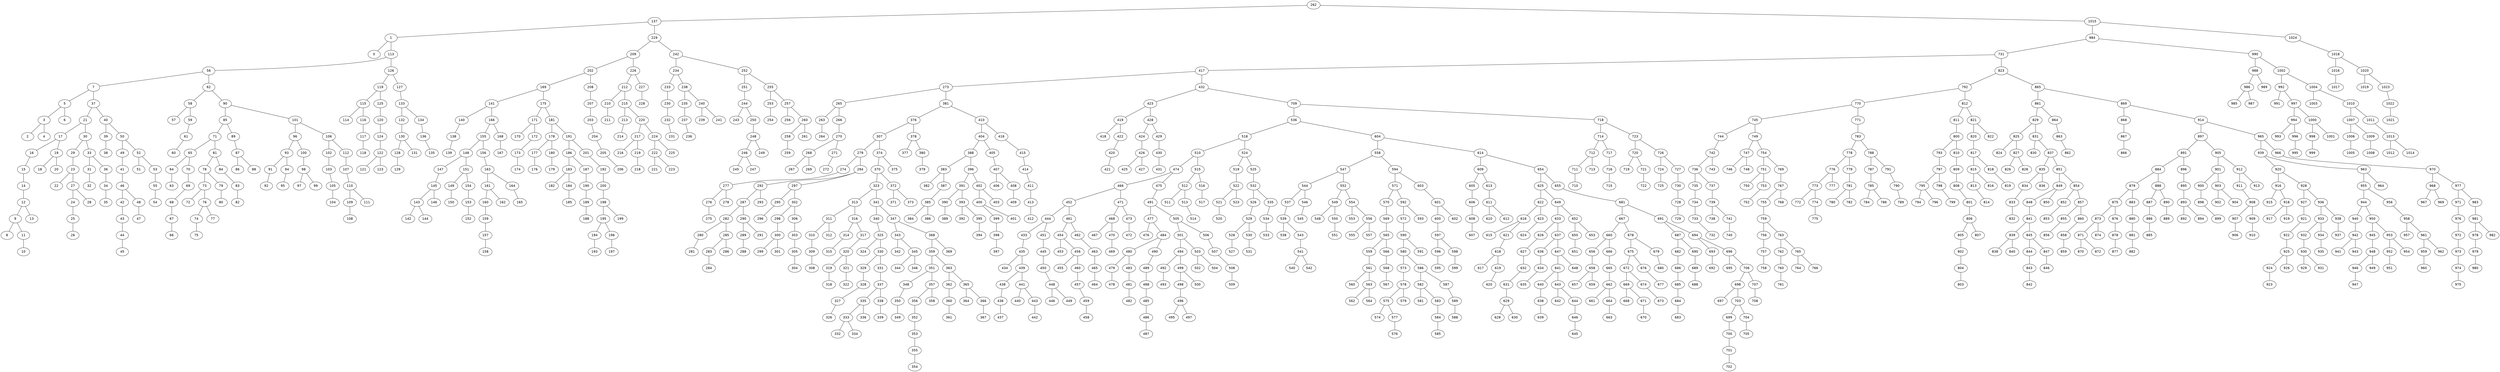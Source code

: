 graph BST {
    node [fontname="Helvetica"];
    262 [label="262"];
    262 -- 137;
    137 [label="137"];
    137 -- 1;
    1 [label="1"];
    1 -- 0;
    0 [label="0"];
    1 -- 113;
    113 [label="113"];
    113 -- 56;
    56 [label="56"];
    56 -- 7;
    7 [label="7"];
    7 -- 5;
    5 [label="5"];
    5 -- 3;
    3 [label="3"];
    3 -- 2;
    2 [label="2"];
    3 -- 4;
    4 [label="4"];
    5 -- 6;
    6 [label="6"];
    7 -- 37;
    37 [label="37"];
    37 -- 21;
    21 [label="21"];
    21 -- 17;
    17 [label="17"];
    17 -- 16;
    16 [label="16"];
    16 -- 15;
    15 [label="15"];
    15 -- 14;
    14 [label="14"];
    14 -- 12;
    12 [label="12"];
    12 -- 9;
    9 [label="9"];
    9 -- 8;
    8 [label="8"];
    9 -- 11;
    11 [label="11"];
    11 -- 10;
    10 [label="10"];
    12 -- 13;
    13 [label="13"];
    17 -- 19;
    19 [label="19"];
    19 -- 18;
    18 [label="18"];
    19 -- 20;
    20 [label="20"];
    21 -- 30;
    30 [label="30"];
    30 -- 29;
    29 [label="29"];
    29 -- 23;
    23 [label="23"];
    23 -- 22;
    22 [label="22"];
    23 -- 27;
    27 [label="27"];
    27 -- 24;
    24 [label="24"];
    24 -- 25;
    25 [label="25"];
    25 -- 26;
    26 [label="26"];
    27 -- 28;
    28 [label="28"];
    30 -- 33;
    33 [label="33"];
    33 -- 31;
    31 [label="31"];
    31 -- 32;
    32 [label="32"];
    33 -- 36;
    36 [label="36"];
    36 -- 34;
    34 [label="34"];
    34 -- 35;
    35 [label="35"];
    37 -- 40;
    40 [label="40"];
    40 -- 39;
    39 [label="39"];
    39 -- 38;
    38 [label="38"];
    40 -- 50;
    50 [label="50"];
    50 -- 49;
    49 [label="49"];
    49 -- 41;
    41 [label="41"];
    41 -- 46;
    46 [label="46"];
    46 -- 42;
    42 [label="42"];
    42 -- 43;
    43 [label="43"];
    43 -- 44;
    44 [label="44"];
    44 -- 45;
    45 [label="45"];
    46 -- 48;
    48 [label="48"];
    48 -- 47;
    47 [label="47"];
    50 -- 52;
    52 [label="52"];
    52 -- 51;
    51 [label="51"];
    52 -- 53;
    53 [label="53"];
    53 -- 55;
    55 [label="55"];
    55 -- 54;
    54 [label="54"];
    56 -- 62;
    62 [label="62"];
    62 -- 58;
    58 [label="58"];
    58 -- 57;
    57 [label="57"];
    58 -- 59;
    59 [label="59"];
    59 -- 61;
    61 [label="61"];
    61 -- 60;
    60 [label="60"];
    62 -- 90;
    90 [label="90"];
    90 -- 85;
    85 [label="85"];
    85 -- 71;
    71 [label="71"];
    71 -- 65;
    65 [label="65"];
    65 -- 64;
    64 [label="64"];
    64 -- 63;
    63 [label="63"];
    65 -- 70;
    70 [label="70"];
    70 -- 69;
    69 [label="69"];
    69 -- 68;
    68 [label="68"];
    68 -- 67;
    67 [label="67"];
    67 -- 66;
    66 [label="66"];
    71 -- 81;
    81 [label="81"];
    81 -- 78;
    78 [label="78"];
    78 -- 73;
    73 [label="73"];
    73 -- 72;
    72 [label="72"];
    73 -- 76;
    76 [label="76"];
    76 -- 74;
    74 [label="74"];
    74 -- 75;
    75 [label="75"];
    76 -- 77;
    77 [label="77"];
    78 -- 79;
    79 [label="79"];
    79 -- 80;
    80 [label="80"];
    81 -- 84;
    84 [label="84"];
    84 -- 83;
    83 [label="83"];
    83 -- 82;
    82 [label="82"];
    85 -- 89;
    89 [label="89"];
    89 -- 87;
    87 [label="87"];
    87 -- 86;
    86 [label="86"];
    87 -- 88;
    88 [label="88"];
    90 -- 101;
    101 [label="101"];
    101 -- 96;
    96 [label="96"];
    96 -- 93;
    93 [label="93"];
    93 -- 91;
    91 [label="91"];
    91 -- 92;
    92 [label="92"];
    93 -- 94;
    94 [label="94"];
    94 -- 95;
    95 [label="95"];
    96 -- 100;
    100 [label="100"];
    100 -- 98;
    98 [label="98"];
    98 -- 97;
    97 [label="97"];
    98 -- 99;
    99 [label="99"];
    101 -- 106;
    106 [label="106"];
    106 -- 102;
    102 [label="102"];
    102 -- 103;
    103 [label="103"];
    103 -- 105;
    105 [label="105"];
    105 -- 104;
    104 [label="104"];
    106 -- 112;
    112 [label="112"];
    112 -- 107;
    107 [label="107"];
    107 -- 110;
    110 [label="110"];
    110 -- 109;
    109 [label="109"];
    109 -- 108;
    108 [label="108"];
    110 -- 111;
    111 [label="111"];
    113 -- 126;
    126 [label="126"];
    126 -- 119;
    119 [label="119"];
    119 -- 115;
    115 [label="115"];
    115 -- 114;
    114 [label="114"];
    115 -- 116;
    116 [label="116"];
    116 -- 117;
    117 [label="117"];
    117 -- 118;
    118 [label="118"];
    119 -- 125;
    125 [label="125"];
    125 -- 120;
    120 [label="120"];
    120 -- 124;
    124 [label="124"];
    124 -- 122;
    122 [label="122"];
    122 -- 121;
    121 [label="121"];
    122 -- 123;
    123 [label="123"];
    126 -- 127;
    127 [label="127"];
    127 -- 133;
    133 [label="133"];
    133 -- 132;
    132 [label="132"];
    132 -- 130;
    130 [label="130"];
    130 -- 128;
    128 [label="128"];
    128 -- 129;
    129 [label="129"];
    130 -- 131;
    131 [label="131"];
    133 -- 134;
    134 [label="134"];
    134 -- 136;
    136 [label="136"];
    136 -- 135;
    135 [label="135"];
    137 -- 229;
    229 [label="229"];
    229 -- 209;
    209 [label="209"];
    209 -- 202;
    202 [label="202"];
    202 -- 169;
    169 [label="169"];
    169 -- 141;
    141 [label="141"];
    141 -- 140;
    140 [label="140"];
    140 -- 138;
    138 [label="138"];
    138 -- 139;
    139 [label="139"];
    141 -- 166;
    166 [label="166"];
    166 -- 155;
    155 [label="155"];
    155 -- 148;
    148 [label="148"];
    148 -- 147;
    147 [label="147"];
    147 -- 145;
    145 [label="145"];
    145 -- 143;
    143 [label="143"];
    143 -- 142;
    142 [label="142"];
    143 -- 144;
    144 [label="144"];
    145 -- 146;
    146 [label="146"];
    148 -- 151;
    151 [label="151"];
    151 -- 149;
    149 [label="149"];
    149 -- 150;
    150 [label="150"];
    151 -- 154;
    154 [label="154"];
    154 -- 153;
    153 [label="153"];
    153 -- 152;
    152 [label="152"];
    155 -- 156;
    156 [label="156"];
    156 -- 163;
    163 [label="163"];
    163 -- 161;
    161 [label="161"];
    161 -- 160;
    160 [label="160"];
    160 -- 159;
    159 [label="159"];
    159 -- 157;
    157 [label="157"];
    157 -- 158;
    158 [label="158"];
    161 -- 162;
    162 [label="162"];
    163 -- 164;
    164 [label="164"];
    164 -- 165;
    165 [label="165"];
    166 -- 168;
    168 [label="168"];
    168 -- 167;
    167 [label="167"];
    169 -- 175;
    175 [label="175"];
    175 -- 171;
    171 [label="171"];
    171 -- 170;
    170 [label="170"];
    171 -- 172;
    172 [label="172"];
    172 -- 173;
    173 [label="173"];
    173 -- 174;
    174 [label="174"];
    175 -- 181;
    181 [label="181"];
    181 -- 178;
    178 [label="178"];
    178 -- 177;
    177 [label="177"];
    177 -- 176;
    176 [label="176"];
    178 -- 180;
    180 [label="180"];
    180 -- 179;
    179 [label="179"];
    181 -- 191;
    191 [label="191"];
    191 -- 186;
    186 [label="186"];
    186 -- 183;
    183 [label="183"];
    183 -- 182;
    182 [label="182"];
    183 -- 184;
    184 [label="184"];
    184 -- 185;
    185 [label="185"];
    186 -- 187;
    187 [label="187"];
    187 -- 190;
    190 [label="190"];
    190 -- 189;
    189 [label="189"];
    189 -- 188;
    188 [label="188"];
    191 -- 201;
    201 [label="201"];
    201 -- 192;
    192 [label="192"];
    192 -- 200;
    200 [label="200"];
    200 -- 198;
    198 [label="198"];
    198 -- 195;
    195 [label="195"];
    195 -- 194;
    194 [label="194"];
    194 -- 193;
    193 [label="193"];
    195 -- 196;
    196 [label="196"];
    196 -- 197;
    197 [label="197"];
    198 -- 199;
    199 [label="199"];
    202 -- 208;
    208 [label="208"];
    208 -- 207;
    207 [label="207"];
    207 -- 203;
    203 [label="203"];
    203 -- 204;
    204 [label="204"];
    204 -- 205;
    205 [label="205"];
    205 -- 206;
    206 [label="206"];
    209 -- 226;
    226 [label="226"];
    226 -- 212;
    212 [label="212"];
    212 -- 210;
    210 [label="210"];
    210 -- 211;
    211 [label="211"];
    212 -- 215;
    215 [label="215"];
    215 -- 213;
    213 [label="213"];
    213 -- 214;
    214 [label="214"];
    215 -- 220;
    220 [label="220"];
    220 -- 217;
    217 [label="217"];
    217 -- 216;
    216 [label="216"];
    217 -- 219;
    219 [label="219"];
    219 -- 218;
    218 [label="218"];
    220 -- 224;
    224 [label="224"];
    224 -- 222;
    222 [label="222"];
    222 -- 221;
    221 [label="221"];
    222 -- 223;
    223 [label="223"];
    224 -- 225;
    225 [label="225"];
    226 -- 227;
    227 [label="227"];
    227 -- 228;
    228 [label="228"];
    229 -- 242;
    242 [label="242"];
    242 -- 234;
    234 [label="234"];
    234 -- 233;
    233 [label="233"];
    233 -- 230;
    230 [label="230"];
    230 -- 232;
    232 [label="232"];
    232 -- 231;
    231 [label="231"];
    234 -- 238;
    238 [label="238"];
    238 -- 235;
    235 [label="235"];
    235 -- 237;
    237 [label="237"];
    237 -- 236;
    236 [label="236"];
    238 -- 240;
    240 [label="240"];
    240 -- 239;
    239 [label="239"];
    240 -- 241;
    241 [label="241"];
    242 -- 252;
    252 [label="252"];
    252 -- 251;
    251 [label="251"];
    251 -- 244;
    244 [label="244"];
    244 -- 243;
    243 [label="243"];
    244 -- 250;
    250 [label="250"];
    250 -- 248;
    248 [label="248"];
    248 -- 246;
    246 [label="246"];
    246 -- 245;
    245 [label="245"];
    246 -- 247;
    247 [label="247"];
    248 -- 249;
    249 [label="249"];
    252 -- 255;
    255 [label="255"];
    255 -- 253;
    253 [label="253"];
    253 -- 254;
    254 [label="254"];
    255 -- 257;
    257 [label="257"];
    257 -- 256;
    256 [label="256"];
    257 -- 260;
    260 [label="260"];
    260 -- 258;
    258 [label="258"];
    258 -- 259;
    259 [label="259"];
    260 -- 261;
    261 [label="261"];
    262 -- 1015;
    1015 [label="1015"];
    1015 -- 984;
    984 [label="984"];
    984 -- 731;
    731 [label="731"];
    731 -- 417;
    417 [label="417"];
    417 -- 273;
    273 [label="273"];
    273 -- 265;
    265 [label="265"];
    265 -- 263;
    263 [label="263"];
    263 -- 264;
    264 [label="264"];
    265 -- 266;
    266 [label="266"];
    266 -- 270;
    270 [label="270"];
    270 -- 268;
    268 [label="268"];
    268 -- 267;
    267 [label="267"];
    268 -- 269;
    269 [label="269"];
    270 -- 271;
    271 [label="271"];
    271 -- 272;
    272 [label="272"];
    273 -- 381;
    381 [label="381"];
    381 -- 376;
    376 [label="376"];
    376 -- 307;
    307 [label="307"];
    307 -- 279;
    279 [label="279"];
    279 -- 274;
    274 [label="274"];
    274 -- 277;
    277 [label="277"];
    277 -- 276;
    276 [label="276"];
    276 -- 275;
    275 [label="275"];
    277 -- 278;
    278 [label="278"];
    279 -- 294;
    294 [label="294"];
    294 -- 292;
    292 [label="292"];
    292 -- 287;
    287 [label="287"];
    287 -- 282;
    282 [label="282"];
    282 -- 280;
    280 [label="280"];
    280 -- 281;
    281 [label="281"];
    282 -- 285;
    285 [label="285"];
    285 -- 283;
    283 [label="283"];
    283 -- 284;
    284 [label="284"];
    285 -- 286;
    286 [label="286"];
    287 -- 290;
    290 [label="290"];
    290 -- 289;
    289 [label="289"];
    289 -- 288;
    288 [label="288"];
    290 -- 291;
    291 [label="291"];
    292 -- 293;
    293 [label="293"];
    294 -- 297;
    297 [label="297"];
    297 -- 295;
    295 [label="295"];
    295 -- 296;
    296 [label="296"];
    297 -- 302;
    302 [label="302"];
    302 -- 298;
    298 [label="298"];
    298 -- 300;
    300 [label="300"];
    300 -- 299;
    299 [label="299"];
    300 -- 301;
    301 [label="301"];
    302 -- 306;
    306 [label="306"];
    306 -- 303;
    303 [label="303"];
    303 -- 305;
    305 [label="305"];
    305 -- 304;
    304 [label="304"];
    307 -- 374;
    374 [label="374"];
    374 -- 370;
    370 [label="370"];
    370 -- 323;
    323 [label="323"];
    323 -- 313;
    313 [label="313"];
    313 -- 311;
    311 [label="311"];
    311 -- 310;
    310 [label="310"];
    310 -- 309;
    309 [label="309"];
    309 -- 308;
    308 [label="308"];
    311 -- 312;
    312 [label="312"];
    313 -- 316;
    316 [label="316"];
    316 -- 314;
    314 [label="314"];
    314 -- 315;
    315 [label="315"];
    316 -- 317;
    317 [label="317"];
    317 -- 320;
    320 [label="320"];
    320 -- 319;
    319 [label="319"];
    319 -- 318;
    318 [label="318"];
    320 -- 321;
    321 [label="321"];
    321 -- 322;
    322 [label="322"];
    323 -- 341;
    341 [label="341"];
    341 -- 340;
    340 [label="340"];
    340 -- 325;
    325 [label="325"];
    325 -- 324;
    324 [label="324"];
    325 -- 330;
    330 [label="330"];
    330 -- 329;
    329 [label="329"];
    329 -- 328;
    328 [label="328"];
    328 -- 327;
    327 [label="327"];
    327 -- 326;
    326 [label="326"];
    330 -- 331;
    331 [label="331"];
    331 -- 337;
    337 [label="337"];
    337 -- 335;
    335 [label="335"];
    335 -- 333;
    333 [label="333"];
    333 -- 332;
    332 [label="332"];
    333 -- 334;
    334 [label="334"];
    335 -- 336;
    336 [label="336"];
    337 -- 338;
    338 [label="338"];
    338 -- 339;
    339 [label="339"];
    341 -- 347;
    347 [label="347"];
    347 -- 343;
    343 [label="343"];
    343 -- 342;
    342 [label="342"];
    343 -- 345;
    345 [label="345"];
    345 -- 344;
    344 [label="344"];
    345 -- 346;
    346 [label="346"];
    347 -- 368;
    368 [label="368"];
    368 -- 359;
    359 [label="359"];
    359 -- 351;
    351 [label="351"];
    351 -- 348;
    348 [label="348"];
    348 -- 350;
    350 [label="350"];
    350 -- 349;
    349 [label="349"];
    351 -- 357;
    357 [label="357"];
    357 -- 356;
    356 [label="356"];
    356 -- 352;
    352 [label="352"];
    352 -- 353;
    353 [label="353"];
    353 -- 355;
    355 [label="355"];
    355 -- 354;
    354 [label="354"];
    357 -- 358;
    358 [label="358"];
    359 -- 363;
    363 [label="363"];
    363 -- 362;
    362 [label="362"];
    362 -- 360;
    360 [label="360"];
    360 -- 361;
    361 [label="361"];
    363 -- 365;
    365 [label="365"];
    365 -- 364;
    364 [label="364"];
    365 -- 366;
    366 [label="366"];
    366 -- 367;
    367 [label="367"];
    368 -- 369;
    369 [label="369"];
    370 -- 372;
    372 [label="372"];
    372 -- 371;
    371 [label="371"];
    372 -- 373;
    373 [label="373"];
    374 -- 375;
    375 [label="375"];
    376 -- 378;
    378 [label="378"];
    378 -- 377;
    377 [label="377"];
    378 -- 380;
    380 [label="380"];
    380 -- 379;
    379 [label="379"];
    381 -- 410;
    410 [label="410"];
    410 -- 404;
    404 [label="404"];
    404 -- 388;
    388 [label="388"];
    388 -- 383;
    383 [label="383"];
    383 -- 382;
    382 [label="382"];
    383 -- 387;
    387 [label="387"];
    387 -- 385;
    385 [label="385"];
    385 -- 384;
    384 [label="384"];
    385 -- 386;
    386 [label="386"];
    388 -- 396;
    396 [label="396"];
    396 -- 391;
    391 [label="391"];
    391 -- 390;
    390 [label="390"];
    390 -- 389;
    389 [label="389"];
    391 -- 393;
    393 [label="393"];
    393 -- 392;
    392 [label="392"];
    393 -- 395;
    395 [label="395"];
    395 -- 394;
    394 [label="394"];
    396 -- 402;
    402 [label="402"];
    402 -- 400;
    400 [label="400"];
    400 -- 399;
    399 [label="399"];
    399 -- 398;
    398 [label="398"];
    398 -- 397;
    397 [label="397"];
    400 -- 401;
    401 [label="401"];
    402 -- 403;
    403 [label="403"];
    404 -- 405;
    405 [label="405"];
    405 -- 407;
    407 [label="407"];
    407 -- 406;
    406 [label="406"];
    407 -- 408;
    408 [label="408"];
    408 -- 409;
    409 [label="409"];
    410 -- 416;
    416 [label="416"];
    416 -- 415;
    415 [label="415"];
    415 -- 414;
    414 [label="414"];
    414 -- 411;
    411 [label="411"];
    411 -- 413;
    413 [label="413"];
    413 -- 412;
    412 [label="412"];
    417 -- 432;
    432 [label="432"];
    432 -- 423;
    423 [label="423"];
    423 -- 419;
    419 [label="419"];
    419 -- 418;
    418 [label="418"];
    419 -- 422;
    422 [label="422"];
    422 -- 420;
    420 [label="420"];
    420 -- 421;
    421 [label="421"];
    423 -- 428;
    428 [label="428"];
    428 -- 424;
    424 [label="424"];
    424 -- 426;
    426 [label="426"];
    426 -- 425;
    425 [label="425"];
    426 -- 427;
    427 [label="427"];
    428 -- 429;
    429 [label="429"];
    429 -- 430;
    430 [label="430"];
    430 -- 431;
    431 [label="431"];
    432 -- 709;
    709 [label="709"];
    709 -- 536;
    536 [label="536"];
    536 -- 518;
    518 [label="518"];
    518 -- 510;
    510 [label="510"];
    510 -- 474;
    474 [label="474"];
    474 -- 466;
    466 [label="466"];
    466 -- 452;
    452 [label="452"];
    452 -- 444;
    444 [label="444"];
    444 -- 433;
    433 [label="433"];
    433 -- 435;
    435 [label="435"];
    435 -- 434;
    434 [label="434"];
    435 -- 439;
    439 [label="439"];
    439 -- 438;
    438 [label="438"];
    438 -- 436;
    436 [label="436"];
    436 -- 437;
    437 [label="437"];
    439 -- 441;
    441 [label="441"];
    441 -- 440;
    440 [label="440"];
    441 -- 443;
    443 [label="443"];
    443 -- 442;
    442 [label="442"];
    444 -- 451;
    451 [label="451"];
    451 -- 445;
    445 [label="445"];
    445 -- 450;
    450 [label="450"];
    450 -- 448;
    448 [label="448"];
    448 -- 446;
    446 [label="446"];
    448 -- 449;
    449 [label="449"];
    452 -- 461;
    461 [label="461"];
    461 -- 454;
    454 [label="454"];
    454 -- 453;
    453 [label="453"];
    454 -- 456;
    456 [label="456"];
    456 -- 455;
    455 [label="455"];
    456 -- 460;
    460 [label="460"];
    460 -- 457;
    457 [label="457"];
    457 -- 459;
    459 [label="459"];
    459 -- 458;
    458 [label="458"];
    461 -- 462;
    462 [label="462"];
    462 -- 463;
    463 [label="463"];
    463 -- 465;
    465 [label="465"];
    465 -- 464;
    464 [label="464"];
    466 -- 471;
    471 [label="471"];
    471 -- 468;
    468 [label="468"];
    468 -- 467;
    467 [label="467"];
    468 -- 470;
    470 [label="470"];
    470 -- 469;
    469 [label="469"];
    471 -- 473;
    473 [label="473"];
    473 -- 472;
    472 [label="472"];
    474 -- 475;
    475 [label="475"];
    475 -- 491;
    491 [label="491"];
    491 -- 477;
    477 [label="477"];
    477 -- 476;
    476 [label="476"];
    477 -- 484;
    484 [label="484"];
    484 -- 480;
    480 [label="480"];
    480 -- 479;
    479 [label="479"];
    479 -- 478;
    478 [label="478"];
    480 -- 483;
    483 [label="483"];
    483 -- 481;
    481 [label="481"];
    481 -- 482;
    482 [label="482"];
    484 -- 490;
    490 [label="490"];
    490 -- 489;
    489 [label="489"];
    489 -- 488;
    488 [label="488"];
    488 -- 485;
    485 [label="485"];
    485 -- 486;
    486 [label="486"];
    486 -- 487;
    487 [label="487"];
    491 -- 505;
    505 [label="505"];
    505 -- 501;
    501 [label="501"];
    501 -- 494;
    494 [label="494"];
    494 -- 492;
    492 [label="492"];
    492 -- 493;
    493 [label="493"];
    494 -- 499;
    499 [label="499"];
    499 -- 498;
    498 [label="498"];
    498 -- 496;
    496 [label="496"];
    496 -- 495;
    495 [label="495"];
    496 -- 497;
    497 [label="497"];
    499 -- 500;
    500 [label="500"];
    501 -- 503;
    503 [label="503"];
    503 -- 502;
    502 [label="502"];
    503 -- 504;
    504 [label="504"];
    505 -- 506;
    506 [label="506"];
    506 -- 507;
    507 [label="507"];
    507 -- 508;
    508 [label="508"];
    508 -- 509;
    509 [label="509"];
    510 -- 515;
    515 [label="515"];
    515 -- 512;
    512 [label="512"];
    512 -- 511;
    511 [label="511"];
    512 -- 513;
    513 [label="513"];
    513 -- 514;
    514 [label="514"];
    515 -- 516;
    516 [label="516"];
    516 -- 517;
    517 [label="517"];
    518 -- 524;
    524 [label="524"];
    524 -- 519;
    519 [label="519"];
    519 -- 522;
    522 [label="522"];
    522 -- 521;
    521 [label="521"];
    521 -- 520;
    520 [label="520"];
    522 -- 523;
    523 [label="523"];
    524 -- 525;
    525 [label="525"];
    525 -- 532;
    532 [label="532"];
    532 -- 526;
    526 [label="526"];
    526 -- 529;
    529 [label="529"];
    529 -- 528;
    528 [label="528"];
    528 -- 527;
    527 [label="527"];
    529 -- 530;
    530 [label="530"];
    530 -- 531;
    531 [label="531"];
    532 -- 535;
    535 [label="535"];
    535 -- 534;
    534 [label="534"];
    534 -- 533;
    533 [label="533"];
    536 -- 604;
    604 [label="604"];
    604 -- 558;
    558 [label="558"];
    558 -- 547;
    547 [label="547"];
    547 -- 544;
    544 [label="544"];
    544 -- 537;
    537 [label="537"];
    537 -- 539;
    539 [label="539"];
    539 -- 538;
    538 [label="538"];
    539 -- 543;
    543 [label="543"];
    543 -- 541;
    541 [label="541"];
    541 -- 540;
    540 [label="540"];
    541 -- 542;
    542 [label="542"];
    544 -- 546;
    546 [label="546"];
    546 -- 545;
    545 [label="545"];
    547 -- 552;
    552 [label="552"];
    552 -- 549;
    549 [label="549"];
    549 -- 548;
    548 [label="548"];
    549 -- 550;
    550 [label="550"];
    550 -- 551;
    551 [label="551"];
    552 -- 554;
    554 [label="554"];
    554 -- 553;
    553 [label="553"];
    554 -- 556;
    556 [label="556"];
    556 -- 555;
    555 [label="555"];
    556 -- 557;
    557 [label="557"];
    558 -- 594;
    594 [label="594"];
    594 -- 571;
    571 [label="571"];
    571 -- 570;
    570 [label="570"];
    570 -- 569;
    569 [label="569"];
    569 -- 565;
    565 [label="565"];
    565 -- 559;
    559 [label="559"];
    559 -- 561;
    561 [label="561"];
    561 -- 560;
    560 [label="560"];
    561 -- 563;
    563 [label="563"];
    563 -- 562;
    562 [label="562"];
    563 -- 564;
    564 [label="564"];
    565 -- 566;
    566 [label="566"];
    566 -- 568;
    568 [label="568"];
    568 -- 567;
    567 [label="567"];
    571 -- 592;
    592 [label="592"];
    592 -- 572;
    572 [label="572"];
    572 -- 590;
    590 [label="590"];
    590 -- 580;
    580 [label="580"];
    580 -- 573;
    573 [label="573"];
    573 -- 578;
    578 [label="578"];
    578 -- 575;
    575 [label="575"];
    575 -- 574;
    574 [label="574"];
    575 -- 577;
    577 [label="577"];
    577 -- 576;
    576 [label="576"];
    578 -- 579;
    579 [label="579"];
    580 -- 586;
    586 [label="586"];
    586 -- 582;
    582 [label="582"];
    582 -- 581;
    581 [label="581"];
    582 -- 583;
    583 [label="583"];
    583 -- 584;
    584 [label="584"];
    584 -- 585;
    585 [label="585"];
    586 -- 587;
    587 [label="587"];
    587 -- 589;
    589 [label="589"];
    589 -- 588;
    588 [label="588"];
    590 -- 591;
    591 [label="591"];
    592 -- 593;
    593 [label="593"];
    594 -- 603;
    603 [label="603"];
    603 -- 601;
    601 [label="601"];
    601 -- 600;
    600 [label="600"];
    600 -- 597;
    597 [label="597"];
    597 -- 596;
    596 [label="596"];
    596 -- 595;
    595 [label="595"];
    597 -- 598;
    598 [label="598"];
    598 -- 599;
    599 [label="599"];
    601 -- 602;
    602 [label="602"];
    604 -- 614;
    614 [label="614"];
    614 -- 609;
    609 [label="609"];
    609 -- 605;
    605 [label="605"];
    605 -- 606;
    606 [label="606"];
    606 -- 608;
    608 [label="608"];
    608 -- 607;
    607 [label="607"];
    609 -- 613;
    613 [label="613"];
    613 -- 611;
    611 [label="611"];
    611 -- 610;
    610 [label="610"];
    611 -- 612;
    612 [label="612"];
    614 -- 654;
    654 [label="654"];
    654 -- 625;
    625 [label="625"];
    625 -- 622;
    622 [label="622"];
    622 -- 616;
    616 [label="616"];
    616 -- 615;
    615 [label="615"];
    616 -- 621;
    621 [label="621"];
    621 -- 618;
    618 [label="618"];
    618 -- 617;
    617 [label="617"];
    618 -- 619;
    619 [label="619"];
    619 -- 620;
    620 [label="620"];
    622 -- 623;
    623 [label="623"];
    623 -- 624;
    624 [label="624"];
    625 -- 649;
    649 [label="649"];
    649 -- 633;
    633 [label="633"];
    633 -- 626;
    626 [label="626"];
    626 -- 627;
    627 [label="627"];
    627 -- 632;
    632 [label="632"];
    632 -- 631;
    631 [label="631"];
    631 -- 629;
    629 [label="629"];
    629 -- 628;
    628 [label="628"];
    629 -- 630;
    630 [label="630"];
    633 -- 637;
    637 [label="637"];
    637 -- 636;
    636 [label="636"];
    636 -- 634;
    634 [label="634"];
    634 -- 635;
    635 [label="635"];
    637 -- 647;
    647 [label="647"];
    647 -- 641;
    641 [label="641"];
    641 -- 640;
    640 [label="640"];
    640 -- 638;
    638 [label="638"];
    638 -- 639;
    639 [label="639"];
    641 -- 643;
    643 [label="643"];
    643 -- 642;
    642 [label="642"];
    643 -- 644;
    644 [label="644"];
    644 -- 646;
    646 [label="646"];
    646 -- 645;
    645 [label="645"];
    647 -- 648;
    648 [label="648"];
    649 -- 652;
    652 [label="652"];
    652 -- 650;
    650 [label="650"];
    650 -- 651;
    651 [label="651"];
    652 -- 653;
    653 [label="653"];
    654 -- 655;
    655 [label="655"];
    655 -- 681;
    681 [label="681"];
    681 -- 667;
    667 [label="667"];
    667 -- 660;
    660 [label="660"];
    660 -- 656;
    656 [label="656"];
    656 -- 658;
    658 [label="658"];
    658 -- 657;
    657 [label="657"];
    658 -- 659;
    659 [label="659"];
    660 -- 666;
    666 [label="666"];
    666 -- 665;
    665 [label="665"];
    665 -- 662;
    662 [label="662"];
    662 -- 661;
    661 [label="661"];
    662 -- 664;
    664 [label="664"];
    664 -- 663;
    663 [label="663"];
    667 -- 678;
    678 [label="678"];
    678 -- 675;
    675 [label="675"];
    675 -- 672;
    672 [label="672"];
    672 -- 669;
    669 [label="669"];
    669 -- 668;
    668 [label="668"];
    669 -- 671;
    671 [label="671"];
    671 -- 670;
    670 [label="670"];
    672 -- 674;
    674 [label="674"];
    674 -- 673;
    673 [label="673"];
    675 -- 676;
    676 [label="676"];
    676 -- 677;
    677 [label="677"];
    678 -- 679;
    679 [label="679"];
    679 -- 680;
    680 [label="680"];
    681 -- 691;
    691 [label="691"];
    691 -- 687;
    687 [label="687"];
    687 -- 682;
    682 [label="682"];
    682 -- 686;
    686 [label="686"];
    686 -- 685;
    685 [label="685"];
    685 -- 684;
    684 [label="684"];
    684 -- 683;
    683 [label="683"];
    687 -- 690;
    690 [label="690"];
    690 -- 689;
    689 [label="689"];
    689 -- 688;
    688 [label="688"];
    691 -- 694;
    694 [label="694"];
    694 -- 693;
    693 [label="693"];
    693 -- 692;
    692 [label="692"];
    694 -- 696;
    696 [label="696"];
    696 -- 695;
    695 [label="695"];
    696 -- 706;
    706 [label="706"];
    706 -- 698;
    698 [label="698"];
    698 -- 697;
    697 [label="697"];
    698 -- 703;
    703 [label="703"];
    703 -- 699;
    699 [label="699"];
    699 -- 700;
    700 [label="700"];
    700 -- 701;
    701 [label="701"];
    701 -- 702;
    702 [label="702"];
    703 -- 704;
    704 [label="704"];
    704 -- 705;
    705 [label="705"];
    706 -- 707;
    707 [label="707"];
    707 -- 708;
    708 [label="708"];
    709 -- 718;
    718 [label="718"];
    718 -- 714;
    714 [label="714"];
    714 -- 712;
    712 [label="712"];
    712 -- 711;
    711 [label="711"];
    711 -- 710;
    710 [label="710"];
    712 -- 713;
    713 [label="713"];
    714 -- 717;
    717 [label="717"];
    717 -- 716;
    716 [label="716"];
    716 -- 715;
    715 [label="715"];
    718 -- 723;
    723 [label="723"];
    723 -- 720;
    720 [label="720"];
    720 -- 719;
    719 [label="719"];
    720 -- 721;
    721 [label="721"];
    721 -- 722;
    722 [label="722"];
    723 -- 726;
    726 [label="726"];
    726 -- 724;
    724 [label="724"];
    724 -- 725;
    725 [label="725"];
    726 -- 727;
    727 [label="727"];
    727 -- 730;
    730 [label="730"];
    730 -- 728;
    728 [label="728"];
    728 -- 729;
    729 [label="729"];
    731 -- 823;
    823 [label="823"];
    823 -- 792;
    792 [label="792"];
    792 -- 770;
    770 [label="770"];
    770 -- 745;
    745 [label="745"];
    745 -- 744;
    744 [label="744"];
    744 -- 742;
    742 [label="742"];
    742 -- 736;
    736 [label="736"];
    736 -- 735;
    735 [label="735"];
    735 -- 734;
    734 [label="734"];
    734 -- 733;
    733 [label="733"];
    733 -- 732;
    732 [label="732"];
    736 -- 737;
    737 [label="737"];
    737 -- 739;
    739 [label="739"];
    739 -- 738;
    738 [label="738"];
    739 -- 741;
    741 [label="741"];
    741 -- 740;
    740 [label="740"];
    742 -- 743;
    743 [label="743"];
    745 -- 749;
    749 [label="749"];
    749 -- 747;
    747 [label="747"];
    747 -- 746;
    746 [label="746"];
    747 -- 748;
    748 [label="748"];
    749 -- 754;
    754 [label="754"];
    754 -- 751;
    751 [label="751"];
    751 -- 750;
    750 [label="750"];
    751 -- 753;
    753 [label="753"];
    753 -- 752;
    752 [label="752"];
    754 -- 769;
    769 [label="769"];
    769 -- 767;
    767 [label="767"];
    767 -- 755;
    755 [label="755"];
    755 -- 759;
    759 [label="759"];
    759 -- 756;
    756 [label="756"];
    756 -- 757;
    757 [label="757"];
    757 -- 758;
    758 [label="758"];
    759 -- 763;
    763 [label="763"];
    763 -- 762;
    762 [label="762"];
    762 -- 760;
    760 [label="760"];
    760 -- 761;
    761 [label="761"];
    763 -- 765;
    765 [label="765"];
    765 -- 764;
    764 [label="764"];
    765 -- 766;
    766 [label="766"];
    767 -- 768;
    768 [label="768"];
    770 -- 771;
    771 [label="771"];
    771 -- 783;
    783 [label="783"];
    783 -- 778;
    778 [label="778"];
    778 -- 776;
    776 [label="776"];
    776 -- 773;
    773 [label="773"];
    773 -- 772;
    772 [label="772"];
    773 -- 774;
    774 [label="774"];
    774 -- 775;
    775 [label="775"];
    776 -- 777;
    777 [label="777"];
    778 -- 779;
    779 [label="779"];
    779 -- 781;
    781 [label="781"];
    781 -- 780;
    780 [label="780"];
    781 -- 782;
    782 [label="782"];
    783 -- 788;
    788 [label="788"];
    788 -- 787;
    787 [label="787"];
    787 -- 785;
    785 [label="785"];
    785 -- 784;
    784 [label="784"];
    785 -- 786;
    786 [label="786"];
    788 -- 791;
    791 [label="791"];
    791 -- 790;
    790 [label="790"];
    790 -- 789;
    789 [label="789"];
    792 -- 812;
    812 [label="812"];
    812 -- 811;
    811 [label="811"];
    811 -- 800;
    800 [label="800"];
    800 -- 793;
    793 [label="793"];
    793 -- 797;
    797 [label="797"];
    797 -- 795;
    795 [label="795"];
    795 -- 794;
    794 [label="794"];
    795 -- 796;
    796 [label="796"];
    797 -- 798;
    798 [label="798"];
    798 -- 799;
    799 [label="799"];
    800 -- 810;
    810 [label="810"];
    810 -- 809;
    809 [label="809"];
    809 -- 808;
    808 [label="808"];
    808 -- 801;
    801 [label="801"];
    801 -- 806;
    806 [label="806"];
    806 -- 805;
    805 [label="805"];
    805 -- 802;
    802 [label="802"];
    802 -- 804;
    804 [label="804"];
    804 -- 803;
    803 [label="803"];
    806 -- 807;
    807 [label="807"];
    812 -- 821;
    821 [label="821"];
    821 -- 820;
    820 [label="820"];
    820 -- 817;
    817 [label="817"];
    817 -- 815;
    815 [label="815"];
    815 -- 813;
    813 [label="813"];
    813 -- 814;
    814 [label="814"];
    815 -- 816;
    816 [label="816"];
    817 -- 818;
    818 [label="818"];
    818 -- 819;
    819 [label="819"];
    821 -- 822;
    822 [label="822"];
    823 -- 865;
    865 [label="865"];
    865 -- 861;
    861 [label="861"];
    861 -- 829;
    829 [label="829"];
    829 -- 825;
    825 [label="825"];
    825 -- 824;
    824 [label="824"];
    825 -- 827;
    827 [label="827"];
    827 -- 826;
    826 [label="826"];
    827 -- 828;
    828 [label="828"];
    829 -- 831;
    831 [label="831"];
    831 -- 830;
    830 [label="830"];
    831 -- 837;
    837 [label="837"];
    837 -- 835;
    835 [label="835"];
    835 -- 834;
    834 [label="834"];
    834 -- 833;
    833 [label="833"];
    833 -- 832;
    832 [label="832"];
    835 -- 836;
    836 [label="836"];
    837 -- 851;
    851 [label="851"];
    851 -- 849;
    849 [label="849"];
    849 -- 848;
    848 [label="848"];
    848 -- 841;
    841 [label="841"];
    841 -- 839;
    839 [label="839"];
    839 -- 838;
    838 [label="838"];
    839 -- 840;
    840 [label="840"];
    841 -- 845;
    845 [label="845"];
    845 -- 844;
    844 [label="844"];
    844 -- 843;
    843 [label="843"];
    843 -- 842;
    842 [label="842"];
    845 -- 847;
    847 [label="847"];
    847 -- 846;
    846 [label="846"];
    849 -- 850;
    850 [label="850"];
    851 -- 854;
    854 [label="854"];
    854 -- 852;
    852 [label="852"];
    852 -- 853;
    853 [label="853"];
    854 -- 857;
    857 [label="857"];
    857 -- 855;
    855 [label="855"];
    855 -- 856;
    856 [label="856"];
    857 -- 860;
    860 [label="860"];
    860 -- 858;
    858 [label="858"];
    858 -- 859;
    859 [label="859"];
    861 -- 864;
    864 [label="864"];
    864 -- 863;
    863 [label="863"];
    863 -- 862;
    862 [label="862"];
    865 -- 869;
    869 [label="869"];
    869 -- 868;
    868 [label="868"];
    868 -- 867;
    867 [label="867"];
    867 -- 866;
    866 [label="866"];
    869 -- 914;
    914 [label="914"];
    914 -- 897;
    897 [label="897"];
    897 -- 891;
    891 [label="891"];
    891 -- 884;
    884 [label="884"];
    884 -- 879;
    879 [label="879"];
    879 -- 875;
    875 [label="875"];
    875 -- 873;
    873 [label="873"];
    873 -- 871;
    871 [label="871"];
    871 -- 870;
    870 [label="870"];
    871 -- 872;
    872 [label="872"];
    873 -- 874;
    874 [label="874"];
    875 -- 876;
    876 [label="876"];
    876 -- 878;
    878 [label="878"];
    878 -- 877;
    877 [label="877"];
    879 -- 883;
    883 [label="883"];
    883 -- 880;
    880 [label="880"];
    880 -- 881;
    881 [label="881"];
    881 -- 882;
    882 [label="882"];
    884 -- 888;
    888 [label="888"];
    888 -- 887;
    887 [label="887"];
    887 -- 886;
    886 [label="886"];
    886 -- 885;
    885 [label="885"];
    888 -- 890;
    890 [label="890"];
    890 -- 889;
    889 [label="889"];
    891 -- 896;
    896 [label="896"];
    896 -- 895;
    895 [label="895"];
    895 -- 893;
    893 [label="893"];
    893 -- 892;
    892 [label="892"];
    893 -- 894;
    894 [label="894"];
    897 -- 905;
    905 [label="905"];
    905 -- 901;
    901 [label="901"];
    901 -- 900;
    900 [label="900"];
    900 -- 898;
    898 [label="898"];
    898 -- 899;
    899 [label="899"];
    901 -- 903;
    903 [label="903"];
    903 -- 902;
    902 [label="902"];
    903 -- 904;
    904 [label="904"];
    905 -- 912;
    912 [label="912"];
    912 -- 911;
    911 [label="911"];
    911 -- 908;
    908 [label="908"];
    908 -- 907;
    907 [label="907"];
    907 -- 906;
    906 [label="906"];
    908 -- 909;
    909 [label="909"];
    909 -- 910;
    910 [label="910"];
    912 -- 913;
    913 [label="913"];
    914 -- 965;
    965 [label="965"];
    965 -- 939;
    939 [label="939"];
    939 -- 920;
    920 [label="920"];
    920 -- 916;
    916 [label="916"];
    916 -- 915;
    915 [label="915"];
    916 -- 918;
    918 [label="918"];
    918 -- 917;
    917 [label="917"];
    918 -- 919;
    919 [label="919"];
    920 -- 928;
    928 [label="928"];
    928 -- 927;
    927 [label="927"];
    927 -- 921;
    921 [label="921"];
    921 -- 922;
    922 [label="922"];
    922 -- 925;
    925 [label="925"];
    925 -- 924;
    924 [label="924"];
    924 -- 923;
    923 [label="923"];
    925 -- 926;
    926 [label="926"];
    928 -- 936;
    936 [label="936"];
    936 -- 933;
    933 [label="933"];
    933 -- 932;
    932 [label="932"];
    932 -- 930;
    930 [label="930"];
    930 -- 929;
    929 [label="929"];
    930 -- 931;
    931 [label="931"];
    933 -- 934;
    934 [label="934"];
    934 -- 935;
    935 [label="935"];
    936 -- 938;
    938 [label="938"];
    938 -- 937;
    937 [label="937"];
    939 -- 963;
    963 [label="963"];
    963 -- 955;
    955 [label="955"];
    955 -- 944;
    944 [label="944"];
    944 -- 940;
    940 [label="940"];
    940 -- 942;
    942 [label="942"];
    942 -- 941;
    941 [label="941"];
    942 -- 943;
    943 [label="943"];
    944 -- 950;
    950 [label="950"];
    950 -- 945;
    945 [label="945"];
    945 -- 948;
    948 [label="948"];
    948 -- 946;
    946 [label="946"];
    946 -- 947;
    947 [label="947"];
    948 -- 949;
    949 [label="949"];
    950 -- 953;
    953 [label="953"];
    953 -- 952;
    952 [label="952"];
    952 -- 951;
    951 [label="951"];
    953 -- 954;
    954 [label="954"];
    955 -- 956;
    956 [label="956"];
    956 -- 958;
    958 [label="958"];
    958 -- 957;
    957 [label="957"];
    958 -- 961;
    961 [label="961"];
    961 -- 959;
    959 [label="959"];
    959 -- 960;
    960 [label="960"];
    961 -- 962;
    962 [label="962"];
    963 -- 964;
    964 [label="964"];
    965 -- 966;
    966 [label="966"];
    966 -- 970;
    970 [label="970"];
    970 -- 968;
    968 [label="968"];
    968 -- 967;
    967 [label="967"];
    968 -- 969;
    969 [label="969"];
    970 -- 977;
    977 [label="977"];
    977 -- 971;
    971 [label="971"];
    971 -- 976;
    976 [label="976"];
    976 -- 972;
    972 [label="972"];
    972 -- 973;
    973 [label="973"];
    973 -- 974;
    974 [label="974"];
    974 -- 975;
    975 [label="975"];
    977 -- 983;
    983 [label="983"];
    983 -- 981;
    981 [label="981"];
    981 -- 978;
    978 [label="978"];
    978 -- 979;
    979 [label="979"];
    979 -- 980;
    980 [label="980"];
    981 -- 982;
    982 [label="982"];
    984 -- 990;
    990 [label="990"];
    990 -- 988;
    988 [label="988"];
    988 -- 986;
    986 [label="986"];
    986 -- 985;
    985 [label="985"];
    986 -- 987;
    987 [label="987"];
    988 -- 989;
    989 [label="989"];
    990 -- 1002;
    1002 [label="1002"];
    1002 -- 992;
    992 [label="992"];
    992 -- 991;
    991 [label="991"];
    992 -- 997;
    997 [label="997"];
    997 -- 994;
    994 [label="994"];
    994 -- 993;
    993 [label="993"];
    994 -- 996;
    996 [label="996"];
    996 -- 995;
    995 [label="995"];
    997 -- 1000;
    1000 [label="1000"];
    1000 -- 998;
    998 [label="998"];
    998 -- 999;
    999 [label="999"];
    1000 -- 1001;
    1001 [label="1001"];
    1002 -- 1004;
    1004 [label="1004"];
    1004 -- 1003;
    1003 [label="1003"];
    1004 -- 1010;
    1010 [label="1010"];
    1010 -- 1007;
    1007 [label="1007"];
    1007 -- 1006;
    1006 [label="1006"];
    1006 -- 1005;
    1005 [label="1005"];
    1007 -- 1009;
    1009 [label="1009"];
    1009 -- 1008;
    1008 [label="1008"];
    1010 -- 1011;
    1011 [label="1011"];
    1011 -- 1013;
    1013 [label="1013"];
    1013 -- 1012;
    1012 [label="1012"];
    1013 -- 1014;
    1014 [label="1014"];
    1015 -- 1024;
    1024 [label="1024"];
    1024 -- 1018;
    1018 [label="1018"];
    1018 -- 1016;
    1016 [label="1016"];
    1016 -- 1017;
    1017 [label="1017"];
    1018 -- 1020;
    1020 [label="1020"];
    1020 -- 1019;
    1019 [label="1019"];
    1020 -- 1023;
    1023 [label="1023"];
    1023 -- 1022;
    1022 [label="1022"];
    1022 -- 1021;
    1021 [label="1021"];
}
